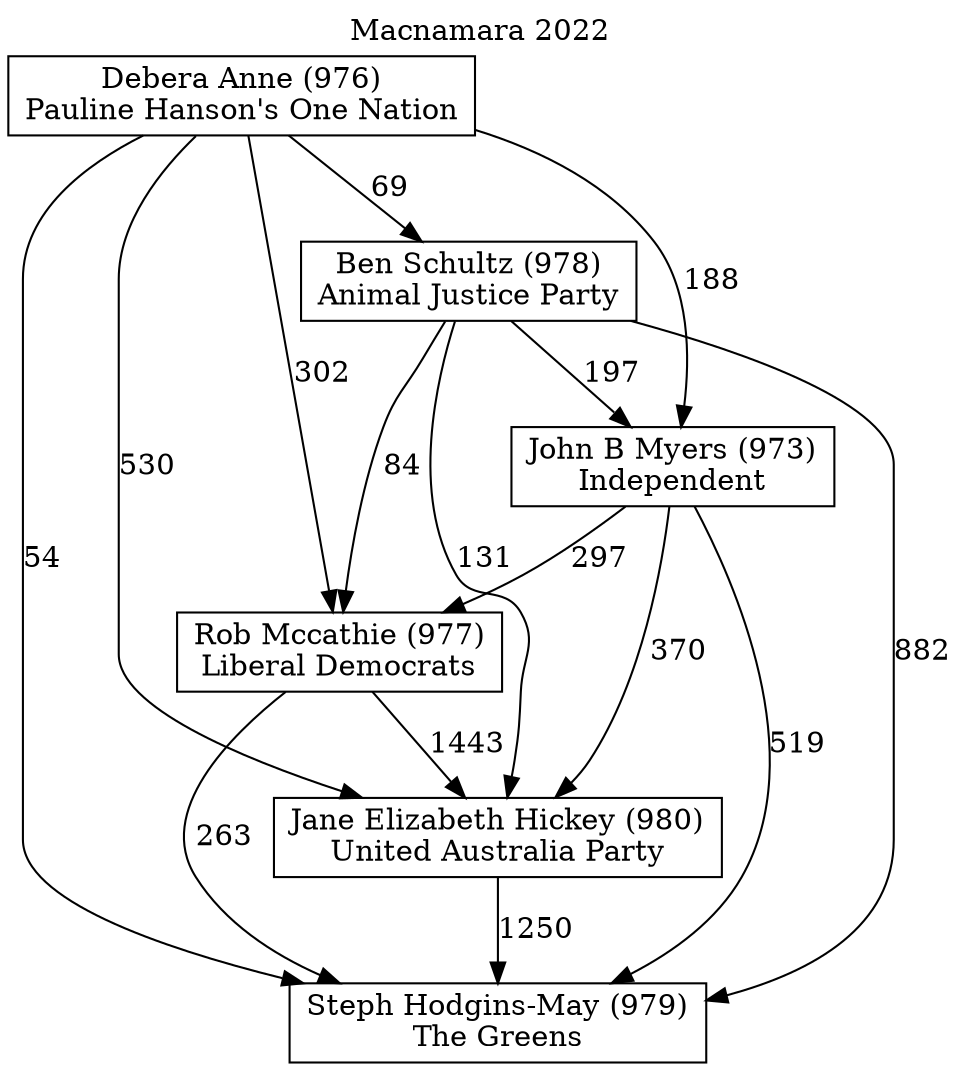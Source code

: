 // House preference flow
digraph "Steph Hodgins-May (979)_Macnamara_2022" {
	graph [label="Macnamara 2022" labelloc=t]
	node [shape=box]
	"Steph Hodgins-May (979)" [label="Steph Hodgins-May (979)
The Greens"]
	"Jane Elizabeth Hickey (980)" [label="Jane Elizabeth Hickey (980)
United Australia Party"]
	"Rob Mccathie (977)" [label="Rob Mccathie (977)
Liberal Democrats"]
	"John B Myers (973)" [label="John B Myers (973)
Independent"]
	"Ben Schultz (978)" [label="Ben Schultz (978)
Animal Justice Party"]
	"Debera Anne (976)" [label="Debera Anne (976)
Pauline Hanson's One Nation"]
	"Steph Hodgins-May (979)" [label="Steph Hodgins-May (979)
The Greens"]
	"Rob Mccathie (977)" [label="Rob Mccathie (977)
Liberal Democrats"]
	"John B Myers (973)" [label="John B Myers (973)
Independent"]
	"Ben Schultz (978)" [label="Ben Schultz (978)
Animal Justice Party"]
	"Debera Anne (976)" [label="Debera Anne (976)
Pauline Hanson's One Nation"]
	"Steph Hodgins-May (979)" [label="Steph Hodgins-May (979)
The Greens"]
	"John B Myers (973)" [label="John B Myers (973)
Independent"]
	"Ben Schultz (978)" [label="Ben Schultz (978)
Animal Justice Party"]
	"Debera Anne (976)" [label="Debera Anne (976)
Pauline Hanson's One Nation"]
	"Steph Hodgins-May (979)" [label="Steph Hodgins-May (979)
The Greens"]
	"Ben Schultz (978)" [label="Ben Schultz (978)
Animal Justice Party"]
	"Debera Anne (976)" [label="Debera Anne (976)
Pauline Hanson's One Nation"]
	"Steph Hodgins-May (979)" [label="Steph Hodgins-May (979)
The Greens"]
	"Debera Anne (976)" [label="Debera Anne (976)
Pauline Hanson's One Nation"]
	"Debera Anne (976)" [label="Debera Anne (976)
Pauline Hanson's One Nation"]
	"Ben Schultz (978)" [label="Ben Schultz (978)
Animal Justice Party"]
	"Debera Anne (976)" [label="Debera Anne (976)
Pauline Hanson's One Nation"]
	"Debera Anne (976)" [label="Debera Anne (976)
Pauline Hanson's One Nation"]
	"John B Myers (973)" [label="John B Myers (973)
Independent"]
	"Ben Schultz (978)" [label="Ben Schultz (978)
Animal Justice Party"]
	"Debera Anne (976)" [label="Debera Anne (976)
Pauline Hanson's One Nation"]
	"John B Myers (973)" [label="John B Myers (973)
Independent"]
	"Debera Anne (976)" [label="Debera Anne (976)
Pauline Hanson's One Nation"]
	"Debera Anne (976)" [label="Debera Anne (976)
Pauline Hanson's One Nation"]
	"Ben Schultz (978)" [label="Ben Schultz (978)
Animal Justice Party"]
	"Debera Anne (976)" [label="Debera Anne (976)
Pauline Hanson's One Nation"]
	"Debera Anne (976)" [label="Debera Anne (976)
Pauline Hanson's One Nation"]
	"Rob Mccathie (977)" [label="Rob Mccathie (977)
Liberal Democrats"]
	"John B Myers (973)" [label="John B Myers (973)
Independent"]
	"Ben Schultz (978)" [label="Ben Schultz (978)
Animal Justice Party"]
	"Debera Anne (976)" [label="Debera Anne (976)
Pauline Hanson's One Nation"]
	"Rob Mccathie (977)" [label="Rob Mccathie (977)
Liberal Democrats"]
	"Ben Schultz (978)" [label="Ben Schultz (978)
Animal Justice Party"]
	"Debera Anne (976)" [label="Debera Anne (976)
Pauline Hanson's One Nation"]
	"Rob Mccathie (977)" [label="Rob Mccathie (977)
Liberal Democrats"]
	"Debera Anne (976)" [label="Debera Anne (976)
Pauline Hanson's One Nation"]
	"Debera Anne (976)" [label="Debera Anne (976)
Pauline Hanson's One Nation"]
	"Ben Schultz (978)" [label="Ben Schultz (978)
Animal Justice Party"]
	"Debera Anne (976)" [label="Debera Anne (976)
Pauline Hanson's One Nation"]
	"Debera Anne (976)" [label="Debera Anne (976)
Pauline Hanson's One Nation"]
	"John B Myers (973)" [label="John B Myers (973)
Independent"]
	"Ben Schultz (978)" [label="Ben Schultz (978)
Animal Justice Party"]
	"Debera Anne (976)" [label="Debera Anne (976)
Pauline Hanson's One Nation"]
	"John B Myers (973)" [label="John B Myers (973)
Independent"]
	"Debera Anne (976)" [label="Debera Anne (976)
Pauline Hanson's One Nation"]
	"Debera Anne (976)" [label="Debera Anne (976)
Pauline Hanson's One Nation"]
	"Ben Schultz (978)" [label="Ben Schultz (978)
Animal Justice Party"]
	"Debera Anne (976)" [label="Debera Anne (976)
Pauline Hanson's One Nation"]
	"Debera Anne (976)" [label="Debera Anne (976)
Pauline Hanson's One Nation"]
	"Jane Elizabeth Hickey (980)" [label="Jane Elizabeth Hickey (980)
United Australia Party"]
	"Rob Mccathie (977)" [label="Rob Mccathie (977)
Liberal Democrats"]
	"John B Myers (973)" [label="John B Myers (973)
Independent"]
	"Ben Schultz (978)" [label="Ben Schultz (978)
Animal Justice Party"]
	"Debera Anne (976)" [label="Debera Anne (976)
Pauline Hanson's One Nation"]
	"Jane Elizabeth Hickey (980)" [label="Jane Elizabeth Hickey (980)
United Australia Party"]
	"John B Myers (973)" [label="John B Myers (973)
Independent"]
	"Ben Schultz (978)" [label="Ben Schultz (978)
Animal Justice Party"]
	"Debera Anne (976)" [label="Debera Anne (976)
Pauline Hanson's One Nation"]
	"Jane Elizabeth Hickey (980)" [label="Jane Elizabeth Hickey (980)
United Australia Party"]
	"Ben Schultz (978)" [label="Ben Schultz (978)
Animal Justice Party"]
	"Debera Anne (976)" [label="Debera Anne (976)
Pauline Hanson's One Nation"]
	"Jane Elizabeth Hickey (980)" [label="Jane Elizabeth Hickey (980)
United Australia Party"]
	"Debera Anne (976)" [label="Debera Anne (976)
Pauline Hanson's One Nation"]
	"Debera Anne (976)" [label="Debera Anne (976)
Pauline Hanson's One Nation"]
	"Ben Schultz (978)" [label="Ben Schultz (978)
Animal Justice Party"]
	"Debera Anne (976)" [label="Debera Anne (976)
Pauline Hanson's One Nation"]
	"Debera Anne (976)" [label="Debera Anne (976)
Pauline Hanson's One Nation"]
	"John B Myers (973)" [label="John B Myers (973)
Independent"]
	"Ben Schultz (978)" [label="Ben Schultz (978)
Animal Justice Party"]
	"Debera Anne (976)" [label="Debera Anne (976)
Pauline Hanson's One Nation"]
	"John B Myers (973)" [label="John B Myers (973)
Independent"]
	"Debera Anne (976)" [label="Debera Anne (976)
Pauline Hanson's One Nation"]
	"Debera Anne (976)" [label="Debera Anne (976)
Pauline Hanson's One Nation"]
	"Ben Schultz (978)" [label="Ben Schultz (978)
Animal Justice Party"]
	"Debera Anne (976)" [label="Debera Anne (976)
Pauline Hanson's One Nation"]
	"Debera Anne (976)" [label="Debera Anne (976)
Pauline Hanson's One Nation"]
	"Rob Mccathie (977)" [label="Rob Mccathie (977)
Liberal Democrats"]
	"John B Myers (973)" [label="John B Myers (973)
Independent"]
	"Ben Schultz (978)" [label="Ben Schultz (978)
Animal Justice Party"]
	"Debera Anne (976)" [label="Debera Anne (976)
Pauline Hanson's One Nation"]
	"Rob Mccathie (977)" [label="Rob Mccathie (977)
Liberal Democrats"]
	"Ben Schultz (978)" [label="Ben Schultz (978)
Animal Justice Party"]
	"Debera Anne (976)" [label="Debera Anne (976)
Pauline Hanson's One Nation"]
	"Rob Mccathie (977)" [label="Rob Mccathie (977)
Liberal Democrats"]
	"Debera Anne (976)" [label="Debera Anne (976)
Pauline Hanson's One Nation"]
	"Debera Anne (976)" [label="Debera Anne (976)
Pauline Hanson's One Nation"]
	"Ben Schultz (978)" [label="Ben Schultz (978)
Animal Justice Party"]
	"Debera Anne (976)" [label="Debera Anne (976)
Pauline Hanson's One Nation"]
	"Debera Anne (976)" [label="Debera Anne (976)
Pauline Hanson's One Nation"]
	"John B Myers (973)" [label="John B Myers (973)
Independent"]
	"Ben Schultz (978)" [label="Ben Schultz (978)
Animal Justice Party"]
	"Debera Anne (976)" [label="Debera Anne (976)
Pauline Hanson's One Nation"]
	"John B Myers (973)" [label="John B Myers (973)
Independent"]
	"Debera Anne (976)" [label="Debera Anne (976)
Pauline Hanson's One Nation"]
	"Debera Anne (976)" [label="Debera Anne (976)
Pauline Hanson's One Nation"]
	"Ben Schultz (978)" [label="Ben Schultz (978)
Animal Justice Party"]
	"Debera Anne (976)" [label="Debera Anne (976)
Pauline Hanson's One Nation"]
	"Debera Anne (976)" [label="Debera Anne (976)
Pauline Hanson's One Nation"]
	"Jane Elizabeth Hickey (980)" -> "Steph Hodgins-May (979)" [label=1250]
	"Rob Mccathie (977)" -> "Jane Elizabeth Hickey (980)" [label=1443]
	"John B Myers (973)" -> "Rob Mccathie (977)" [label=297]
	"Ben Schultz (978)" -> "John B Myers (973)" [label=197]
	"Debera Anne (976)" -> "Ben Schultz (978)" [label=69]
	"Rob Mccathie (977)" -> "Steph Hodgins-May (979)" [label=263]
	"John B Myers (973)" -> "Steph Hodgins-May (979)" [label=519]
	"Ben Schultz (978)" -> "Steph Hodgins-May (979)" [label=882]
	"Debera Anne (976)" -> "Steph Hodgins-May (979)" [label=54]
	"Debera Anne (976)" -> "John B Myers (973)" [label=188]
	"Ben Schultz (978)" -> "Rob Mccathie (977)" [label=84]
	"Debera Anne (976)" -> "Rob Mccathie (977)" [label=302]
	"John B Myers (973)" -> "Jane Elizabeth Hickey (980)" [label=370]
	"Ben Schultz (978)" -> "Jane Elizabeth Hickey (980)" [label=131]
	"Debera Anne (976)" -> "Jane Elizabeth Hickey (980)" [label=530]
}
